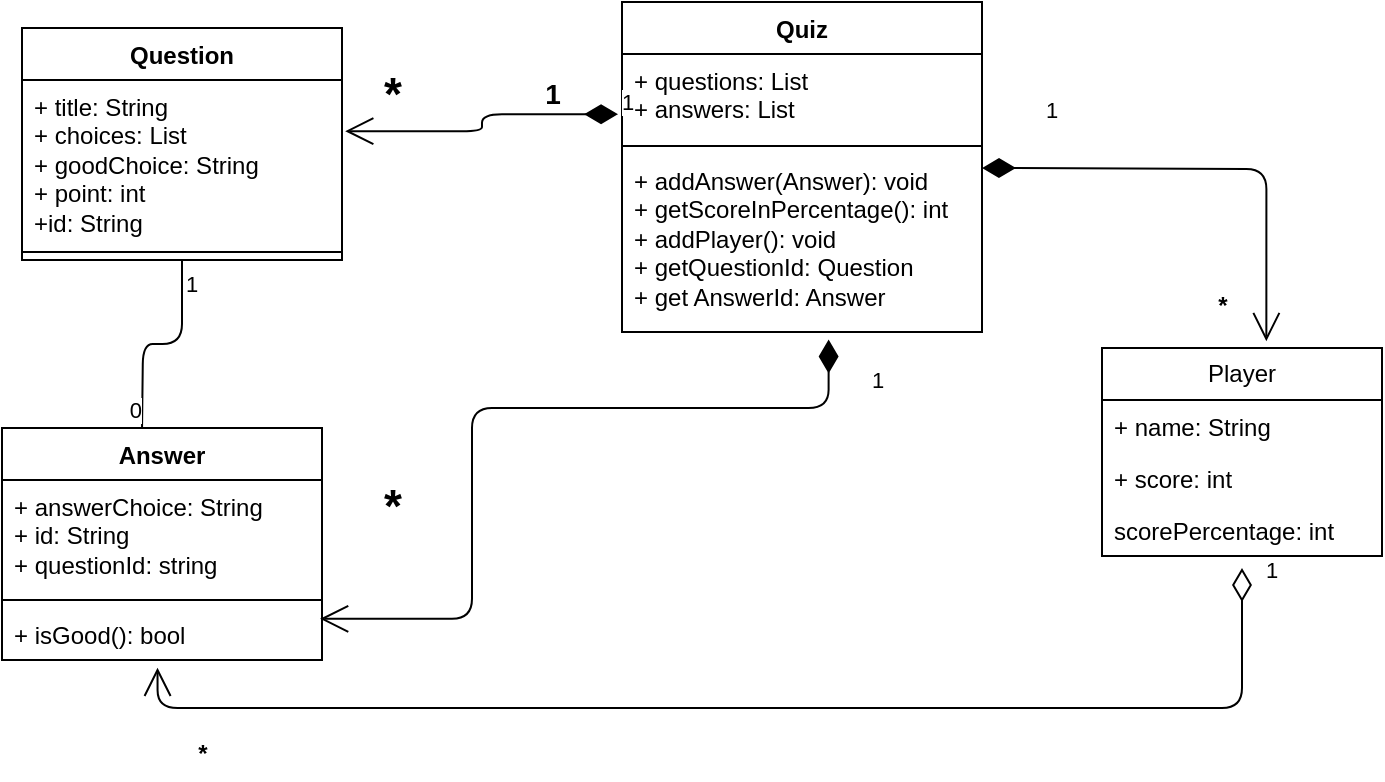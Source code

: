 <mxfile>
    <diagram id="AMx7X5Y6sh2w0Wrs7ESS" name="Page-1">
        <mxGraphModel dx="715" dy="899" grid="1" gridSize="10" guides="1" tooltips="1" connect="1" arrows="1" fold="1" page="1" pageScale="1" pageWidth="850" pageHeight="1100" background="#ffffff" math="0" shadow="0">
            <root>
                <mxCell id="0"/>
                <mxCell id="1" parent="0"/>
                <mxCell id="2" value="Question" style="swimlane;fontStyle=1;align=center;verticalAlign=top;childLayout=stackLayout;horizontal=1;startSize=26;horizontalStack=0;resizeParent=1;resizeParentMax=0;resizeLast=0;collapsible=1;marginBottom=0;whiteSpace=wrap;html=1;labelBackgroundColor=default;" parent="1" vertex="1">
                    <mxGeometry x="30" y="90" width="160" height="116" as="geometry"/>
                </mxCell>
                <mxCell id="3" value="+ title: String&lt;div&gt;+ choices: List&lt;/div&gt;&lt;div&gt;+ goodChoice: String&lt;/div&gt;&lt;div&gt;+ point: int&lt;/div&gt;&lt;div&gt;+id: String&lt;/div&gt;" style="text;strokeColor=none;fillColor=none;align=left;verticalAlign=top;spacingLeft=4;spacingRight=4;overflow=hidden;rotatable=0;points=[[0,0.5],[1,0.5]];portConstraint=eastwest;whiteSpace=wrap;html=1;" parent="2" vertex="1">
                    <mxGeometry y="26" width="160" height="82" as="geometry"/>
                </mxCell>
                <mxCell id="14" value="" style="endArrow=none;html=1;edgeStyle=orthogonalEdgeStyle;entryX=0.5;entryY=0;entryDx=0;entryDy=0;exitX=0.5;exitY=1;exitDx=0;exitDy=0;" parent="2" edge="1" source="2">
                    <mxGeometry relative="1" as="geometry">
                        <mxPoint x="80.02" y="90" as="sourcePoint"/>
                        <mxPoint x="60.02" y="200" as="targetPoint"/>
                    </mxGeometry>
                </mxCell>
                <mxCell id="15" value="1" style="edgeLabel;resizable=0;html=1;align=left;verticalAlign=bottom;" parent="14" connectable="0" vertex="1">
                    <mxGeometry x="-1" relative="1" as="geometry">
                        <mxPoint y="20" as="offset"/>
                    </mxGeometry>
                </mxCell>
                <mxCell id="16" value="0" style="edgeLabel;resizable=0;html=1;align=right;verticalAlign=bottom;" parent="14" connectable="0" vertex="1">
                    <mxGeometry x="1" relative="1" as="geometry"/>
                </mxCell>
                <mxCell id="4" value="" style="line;strokeWidth=1;fillColor=none;align=left;verticalAlign=middle;spacingTop=-1;spacingLeft=3;spacingRight=3;rotatable=0;labelPosition=right;points=[];portConstraint=eastwest;strokeColor=inherit;" parent="2" vertex="1">
                    <mxGeometry y="108" width="160" height="8" as="geometry"/>
                </mxCell>
                <mxCell id="6" value="Answer" style="swimlane;fontStyle=1;align=center;verticalAlign=top;childLayout=stackLayout;horizontal=1;startSize=26;horizontalStack=0;resizeParent=1;resizeParentMax=0;resizeLast=0;collapsible=1;marginBottom=0;whiteSpace=wrap;html=1;" parent="1" vertex="1">
                    <mxGeometry x="20" y="290" width="160" height="116" as="geometry"/>
                </mxCell>
                <mxCell id="7" value="+ answerChoice: String&lt;div&gt;+ id: String&lt;/div&gt;&lt;div&gt;+ questionId: string&lt;/div&gt;" style="text;strokeColor=none;fillColor=none;align=left;verticalAlign=top;spacingLeft=4;spacingRight=4;overflow=hidden;rotatable=0;points=[[0,0.5],[1,0.5]];portConstraint=eastwest;whiteSpace=wrap;html=1;" parent="6" vertex="1">
                    <mxGeometry y="26" width="160" height="56" as="geometry"/>
                </mxCell>
                <mxCell id="8" value="" style="line;strokeWidth=1;fillColor=none;align=left;verticalAlign=middle;spacingTop=-1;spacingLeft=3;spacingRight=3;rotatable=0;labelPosition=right;points=[];portConstraint=eastwest;strokeColor=inherit;" parent="6" vertex="1">
                    <mxGeometry y="82" width="160" height="8" as="geometry"/>
                </mxCell>
                <mxCell id="9" value="+ isGood(): bool" style="text;strokeColor=none;fillColor=none;align=left;verticalAlign=top;spacingLeft=4;spacingRight=4;overflow=hidden;rotatable=0;points=[[0,0.5],[1,0.5]];portConstraint=eastwest;whiteSpace=wrap;html=1;" parent="6" vertex="1">
                    <mxGeometry y="90" width="160" height="26" as="geometry"/>
                </mxCell>
                <mxCell id="17" value="Quiz" style="swimlane;fontStyle=1;align=center;verticalAlign=top;childLayout=stackLayout;horizontal=1;startSize=26;horizontalStack=0;resizeParent=1;resizeParentMax=0;resizeLast=0;collapsible=1;marginBottom=0;whiteSpace=wrap;html=1;" parent="1" vertex="1">
                    <mxGeometry x="330" y="77" width="180" height="165" as="geometry"/>
                </mxCell>
                <mxCell id="18" value="+ questions: List&lt;div&gt;+ answers: List&lt;/div&gt;" style="text;strokeColor=none;fillColor=none;align=left;verticalAlign=top;spacingLeft=4;spacingRight=4;overflow=hidden;rotatable=0;points=[[0,0.5],[1,0.5]];portConstraint=eastwest;whiteSpace=wrap;html=1;" parent="17" vertex="1">
                    <mxGeometry y="26" width="180" height="42" as="geometry"/>
                </mxCell>
                <mxCell id="19" value="" style="line;strokeWidth=1;fillColor=none;align=left;verticalAlign=middle;spacingTop=-1;spacingLeft=3;spacingRight=3;rotatable=0;labelPosition=right;points=[];portConstraint=eastwest;strokeColor=inherit;" parent="17" vertex="1">
                    <mxGeometry y="68" width="180" height="8" as="geometry"/>
                </mxCell>
                <mxCell id="20" value="+ addAnswer(Answer): void&lt;div&gt;+ getScoreInPercentage(): int&lt;/div&gt;&lt;div&gt;+ addPlayer(): void&lt;/div&gt;&lt;div&gt;+ getQuestionId: Question&lt;/div&gt;&lt;div&gt;+ get AnswerId: Answer&lt;/div&gt;" style="text;strokeColor=none;fillColor=none;align=left;verticalAlign=top;spacingLeft=4;spacingRight=4;overflow=hidden;rotatable=0;points=[[0,0.5],[1,0.5]];portConstraint=eastwest;whiteSpace=wrap;html=1;" parent="17" vertex="1">
                    <mxGeometry y="76" width="180" height="89" as="geometry"/>
                </mxCell>
                <mxCell id="21" value="1" style="endArrow=open;html=1;endSize=12;startArrow=diamondThin;startSize=14;startFill=1;edgeStyle=orthogonalEdgeStyle;align=left;verticalAlign=bottom;exitX=-0.011;exitY=0.716;exitDx=0;exitDy=0;exitPerimeter=0;entryX=1.01;entryY=0.312;entryDx=0;entryDy=0;entryPerimeter=0;" parent="1" source="18" target="3" edge="1">
                    <mxGeometry x="-1" y="3" relative="1" as="geometry">
                        <mxPoint x="100" y="20" as="sourcePoint"/>
                        <mxPoint x="260" y="20" as="targetPoint"/>
                    </mxGeometry>
                </mxCell>
                <mxCell id="22" value="1" style="endArrow=open;html=1;endSize=12;startArrow=diamondThin;startSize=14;startFill=1;edgeStyle=orthogonalEdgeStyle;align=left;verticalAlign=bottom;entryX=0.994;entryY=0.209;entryDx=0;entryDy=0;entryPerimeter=0;exitX=0.574;exitY=1.042;exitDx=0;exitDy=0;exitPerimeter=0;" parent="1" target="9" edge="1" source="20">
                    <mxGeometry x="-0.85" y="20" relative="1" as="geometry">
                        <mxPoint x="421" y="240" as="sourcePoint"/>
                        <mxPoint x="260" y="350" as="targetPoint"/>
                        <mxPoint as="offset"/>
                        <Array as="points">
                            <mxPoint x="433" y="280"/>
                            <mxPoint x="255" y="280"/>
                            <mxPoint x="255" y="385"/>
                        </Array>
                    </mxGeometry>
                </mxCell>
                <mxCell id="23" value="*" style="text;align=center;fontStyle=1;verticalAlign=middle;spacingLeft=3;spacingRight=3;strokeColor=none;rotatable=0;points=[[0,0.5],[1,0.5]];portConstraint=eastwest;html=1;fontSize=23;" parent="1" vertex="1">
                    <mxGeometry x="200" y="316" width="30" height="26" as="geometry"/>
                </mxCell>
                <mxCell id="24" value="*" style="text;align=center;fontStyle=1;verticalAlign=middle;spacingLeft=3;spacingRight=3;strokeColor=none;rotatable=0;points=[[0,0.5],[1,0.5]];portConstraint=eastwest;html=1;fontSize=23;" parent="1" vertex="1">
                    <mxGeometry x="200" y="110" width="30" height="26" as="geometry"/>
                </mxCell>
                <mxCell id="25" value="1" style="text;align=center;fontStyle=1;verticalAlign=middle;spacingLeft=3;spacingRight=3;strokeColor=none;rotatable=0;points=[[0,0.5],[1,0.5]];portConstraint=eastwest;html=1;fontSize=14;" parent="1" vertex="1">
                    <mxGeometry x="280" y="110" width="30" height="26" as="geometry"/>
                </mxCell>
                <mxCell id="26" value="Player" style="swimlane;fontStyle=0;childLayout=stackLayout;horizontal=1;startSize=26;fillColor=none;horizontalStack=0;resizeParent=1;resizeParentMax=0;resizeLast=0;collapsible=1;marginBottom=0;whiteSpace=wrap;html=1;" vertex="1" parent="1">
                    <mxGeometry x="570" y="250" width="140" height="104" as="geometry"/>
                </mxCell>
                <mxCell id="27" value="+ name: String" style="text;strokeColor=none;fillColor=none;align=left;verticalAlign=top;spacingLeft=4;spacingRight=4;overflow=hidden;rotatable=0;points=[[0,0.5],[1,0.5]];portConstraint=eastwest;whiteSpace=wrap;html=1;" vertex="1" parent="26">
                    <mxGeometry y="26" width="140" height="26" as="geometry"/>
                </mxCell>
                <mxCell id="28" value="+ score: int" style="text;strokeColor=none;fillColor=none;align=left;verticalAlign=top;spacingLeft=4;spacingRight=4;overflow=hidden;rotatable=0;points=[[0,0.5],[1,0.5]];portConstraint=eastwest;whiteSpace=wrap;html=1;" vertex="1" parent="26">
                    <mxGeometry y="52" width="140" height="26" as="geometry"/>
                </mxCell>
                <mxCell id="29" value="scorePercentage: int" style="text;strokeColor=none;fillColor=none;align=left;verticalAlign=top;spacingLeft=4;spacingRight=4;overflow=hidden;rotatable=0;points=[[0,0.5],[1,0.5]];portConstraint=eastwest;whiteSpace=wrap;html=1;" vertex="1" parent="26">
                    <mxGeometry y="78" width="140" height="26" as="geometry"/>
                </mxCell>
                <mxCell id="31" value="1" style="endArrow=open;html=1;endSize=12;startArrow=diamondThin;startSize=14;startFill=0;edgeStyle=orthogonalEdgeStyle;align=left;verticalAlign=bottom;exitX=0.5;exitY=1.231;exitDx=0;exitDy=0;exitPerimeter=0;entryX=0.486;entryY=1.15;entryDx=0;entryDy=0;entryPerimeter=0;" edge="1" parent="1" source="29" target="9">
                    <mxGeometry x="-0.97" y="10" relative="1" as="geometry">
                        <mxPoint x="270" y="320" as="sourcePoint"/>
                        <mxPoint x="430" y="320" as="targetPoint"/>
                        <Array as="points">
                            <mxPoint x="640" y="430"/>
                            <mxPoint x="98" y="430"/>
                        </Array>
                        <mxPoint as="offset"/>
                    </mxGeometry>
                </mxCell>
                <mxCell id="32" value="1" style="endArrow=open;html=1;endSize=12;startArrow=diamondThin;startSize=14;startFill=1;edgeStyle=orthogonalEdgeStyle;align=left;verticalAlign=bottom;entryX=0.587;entryY=-0.033;entryDx=0;entryDy=0;entryPerimeter=0;" edge="1" parent="1" target="26">
                    <mxGeometry x="-0.738" y="20" relative="1" as="geometry">
                        <mxPoint x="510" y="160" as="sourcePoint"/>
                        <mxPoint x="670" y="160" as="targetPoint"/>
                        <mxPoint as="offset"/>
                    </mxGeometry>
                </mxCell>
                <mxCell id="33" value="*" style="text;align=center;fontStyle=1;verticalAlign=middle;spacingLeft=3;spacingRight=3;strokeColor=none;rotatable=0;points=[[0,0.5],[1,0.5]];portConstraint=eastwest;html=1;" vertex="1" parent="1">
                    <mxGeometry x="590" y="216" width="80" height="26" as="geometry"/>
                </mxCell>
                <mxCell id="34" value="*" style="text;align=center;fontStyle=1;verticalAlign=middle;spacingLeft=3;spacingRight=3;strokeColor=none;rotatable=0;points=[[0,0.5],[1,0.5]];portConstraint=eastwest;html=1;" vertex="1" parent="1">
                    <mxGeometry x="80" y="440" width="80" height="26" as="geometry"/>
                </mxCell>
            </root>
        </mxGraphModel>
    </diagram>
</mxfile>